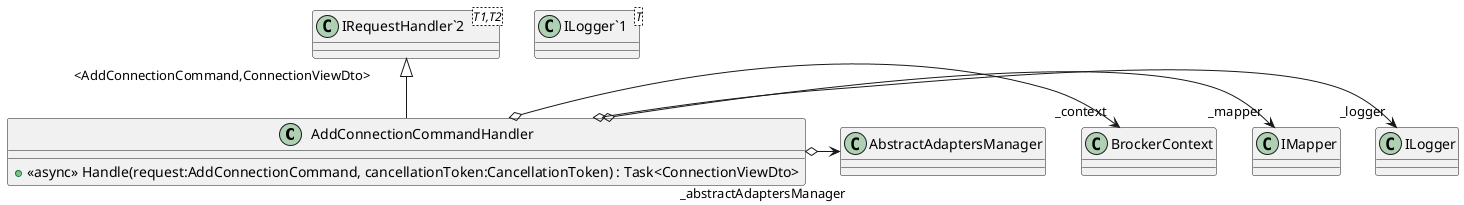 @startuml
class AddConnectionCommandHandler {
    + <<async>> Handle(request:AddConnectionCommand, cancellationToken:CancellationToken) : Task<ConnectionViewDto>
}
class "ILogger`1"<T> {
}
class "IRequestHandler`2"<T1,T2> {
}
"IRequestHandler`2" "<AddConnectionCommand,ConnectionViewDto>" <|-- AddConnectionCommandHandler
AddConnectionCommandHandler o-> "_logger" ILogger
AddConnectionCommandHandler o-> "_mapper" IMapper
AddConnectionCommandHandler o-> "_context" BrockerContext
AddConnectionCommandHandler o-> "_abstractAdaptersManager" AbstractAdaptersManager
@enduml
